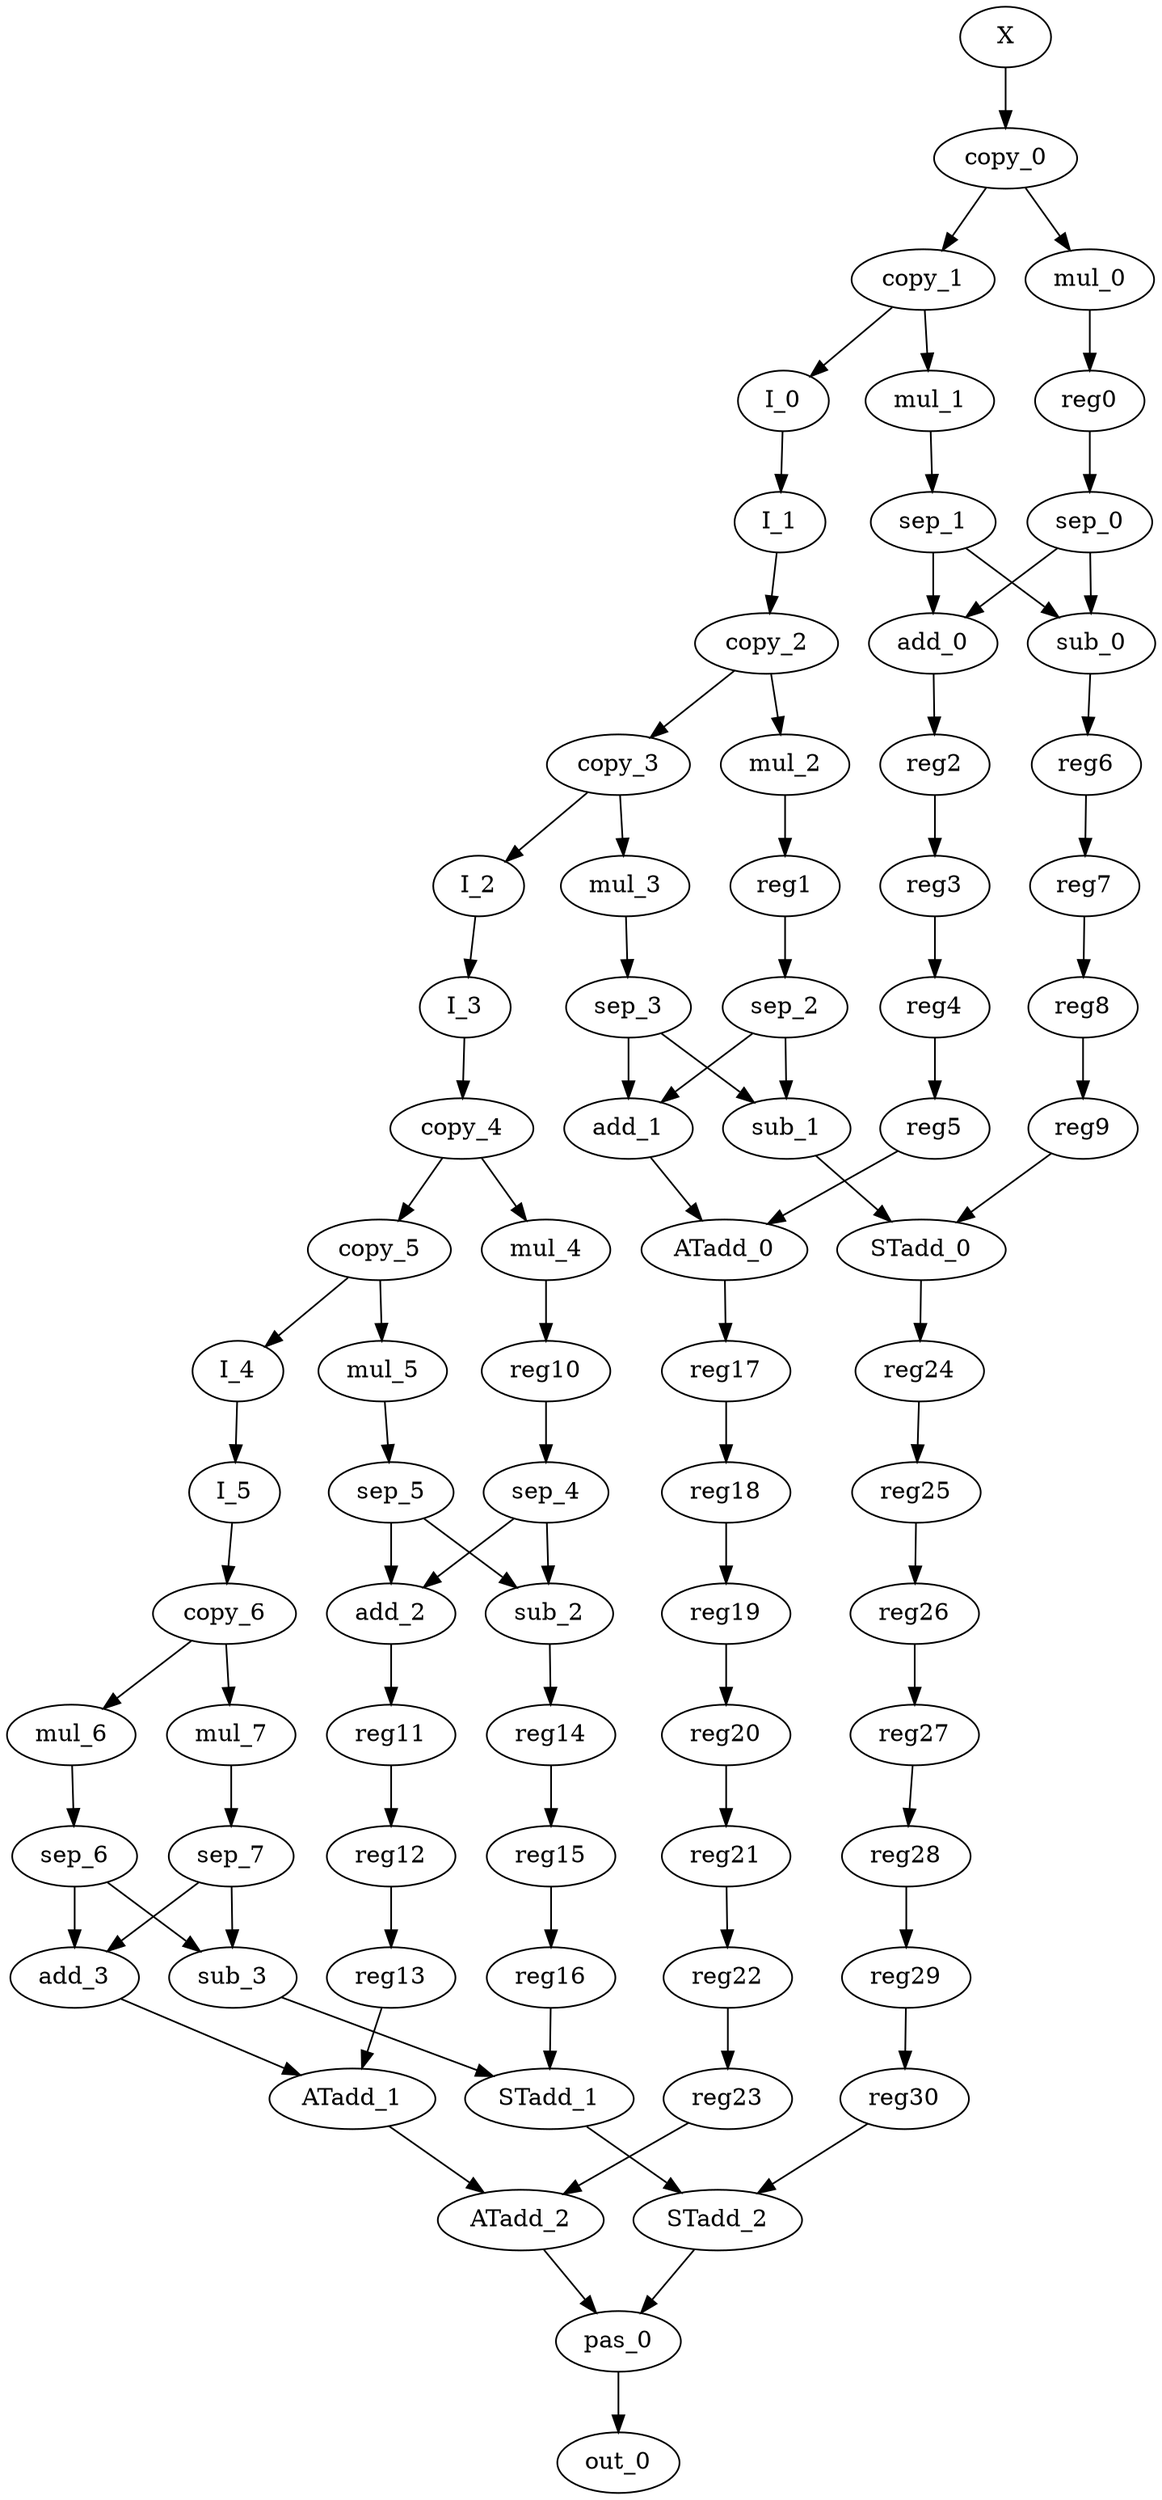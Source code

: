 digraph "Cplx8" {
sub_1 [label=sub_1];
ATadd_2 [label=ATadd_2];
copy_2 [label=copy_2];
mul_1 [label=mul_1];
sub_3 [label=sub_3];
copy_6 [label=copy_6];
add_1 [label=add_1];
add_2 [label=add_2];
STadd_2 [label=STadd_2];
sep_6 [label=sep_6];
add_3 [label=add_3];
sep_3 [label=sep_3];
sep_4 [label=sep_4];
sep_2 [label=sep_2];
copy_5 [label=copy_5];
sep_0 [label=sep_0];
STadd_1 [label=STadd_1];
I_3 [label=I_3];
mul_5 [label=mul_5];
mul_6 [label=mul_6];
sep_7 [label=sep_7];
STadd_0 [label=STadd_0];
sep_1 [label=sep_1];
I_0 [label=I_0];
copy_1 [label=copy_1];
mul_0 [label=mul_0];
I_2 [label=I_2];
ATadd_0 [label=ATadd_0];
out_0 [label=out_0];
sep_5 [label=sep_5];
ATadd_1 [label=ATadd_1];
add_0 [label=add_0];
I_4 [label=I_4];
pas_0 [label=pas_0];
copy_0 [label=copy_0];
I_5 [label=I_5];
mul_7 [label=mul_7];
copy_3 [label=copy_3];
I_1 [label=I_1];
mul_4 [label=mul_4];
sub_0 [label=sub_0];
sub_2 [label=sub_2];
mul_2 [label=mul_2];
mul_3 [label=mul_3];
copy_4 [label=copy_4];
X [label=X];
reg24 [label=reg24];
reg25 [label=reg25];
reg26 [label=reg26];
reg27 [label=reg27];
reg28 [label=reg28];
reg29 [label=reg29];
reg30 [label=reg30];
reg1 [label=reg1];
reg11 [label=reg11];
reg12 [label=reg12];
reg13 [label=reg13];
reg6 [label=reg6];
reg7 [label=reg7];
reg8 [label=reg8];
reg9 [label=reg9];
reg17 [label=reg17];
reg18 [label=reg18];
reg19 [label=reg19];
reg20 [label=reg20];
reg21 [label=reg21];
reg22 [label=reg22];
reg23 [label=reg23];
reg2 [label=reg2];
reg3 [label=reg3];
reg4 [label=reg4];
reg5 [label=reg5];
reg0 [label=reg0];
reg14 [label=reg14];
reg15 [label=reg15];
reg16 [label=reg16];
reg10 [label=reg10];
sub_1 -> STadd_0  [key=0, name=46];
ATadd_2 -> pas_0  [key=0, name=47];
copy_2 -> copy_3  [key=0, name=57];
copy_2 -> mul_2  [key=0, name=59];
mul_1 -> sep_1  [key=0, name=42];
sub_3 -> STadd_1  [key=0, name=10];
copy_6 -> mul_6  [key=0, name=22];
copy_6 -> mul_7  [key=0, name=25];
add_1 -> ATadd_0  [key=0, name=20];
add_2 -> reg11  [key=0];
STadd_2 -> pas_0  [key=0, name=41];
sep_6 -> sub_3  [key=0, name=5];
sep_6 -> add_3  [key=0, name=54];
add_3 -> ATadd_1  [key=0, name=40];
sep_3 -> sub_1  [key=0, name=35];
sep_3 -> add_1  [key=0, name=56];
sep_4 -> add_2  [key=0, name=7];
sep_4 -> sub_2  [key=0, name=23];
sep_2 -> add_1  [key=0, name=1];
sep_2 -> sub_1  [key=0, name=43];
copy_5 -> mul_5  [key=0, name=29];
copy_5 -> I_4  [key=0, name=34];
sep_0 -> add_0  [key=0, name=24];
sep_0 -> sub_0  [key=0, name=39];
STadd_1 -> STadd_2  [key=0, name=33];
I_3 -> copy_4  [key=0, name=38];
mul_5 -> sep_5  [key=0, name=28];
mul_6 -> sep_6  [key=0, name=9];
sep_7 -> sub_3  [key=0, name=8];
sep_7 -> add_3  [key=0, name=53];
STadd_0 -> reg24  [key=0];
sep_1 -> add_0  [key=0, name=13];
sep_1 -> sub_0  [key=0, name=50];
I_0 -> I_1  [key=0, name=21];
copy_1 -> mul_1  [key=0, name=11];
copy_1 -> I_0  [key=0, name=18];
mul_0 -> reg0  [key=0];
I_2 -> I_3  [key=0, name=31];
ATadd_0 -> reg17  [key=0];
sep_5 -> sub_2  [key=0, name=27];
sep_5 -> add_2  [key=0, name=58];
ATadd_1 -> ATadd_2  [key=0, name=12];
add_0 -> reg2  [key=0];
I_4 -> I_5  [key=0, name=4];
pas_0 -> out_0  [key=0, name=6];
copy_0 -> copy_1  [key=0, name=14];
copy_0 -> mul_0  [key=0, name=49];
I_5 -> copy_6  [key=0, name=16];
mul_7 -> sep_7  [key=0, name=26];
copy_3 -> mul_3  [key=0, name=2];
copy_3 -> I_2  [key=0, name=15];
I_1 -> copy_2  [key=0, name=32];
mul_4 -> reg10  [key=0];
sub_0 -> reg6  [key=0];
sub_2 -> reg14  [key=0];
mul_2 -> reg1  [key=0];
mul_3 -> sep_3  [key=0, name=45];
copy_4 -> copy_5  [key=0, name=30];
copy_4 -> mul_4  [key=0, name=37];
X -> copy_0  [key=0, name=55];
reg24 -> reg25  [key=0];
reg25 -> reg26  [key=0];
reg26 -> reg27  [key=0];
reg27 -> reg28  [key=0];
reg28 -> reg29  [key=0];
reg29 -> reg30  [key=0];
reg30 -> STadd_2  [key=0, name=0];
reg1 -> sep_2  [key=0, name=3];
reg11 -> reg12  [key=0];
reg12 -> reg13  [key=0];
reg13 -> ATadd_1  [key=0, name=17];
reg6 -> reg7  [key=0];
reg7 -> reg8  [key=0];
reg8 -> reg9  [key=0];
reg9 -> STadd_0  [key=0, name=19];
reg17 -> reg18  [key=0];
reg18 -> reg19  [key=0];
reg19 -> reg20  [key=0];
reg20 -> reg21  [key=0];
reg21 -> reg22  [key=0];
reg22 -> reg23  [key=0];
reg23 -> ATadd_2  [key=0, name=36];
reg2 -> reg3  [key=0];
reg3 -> reg4  [key=0];
reg4 -> reg5  [key=0];
reg5 -> ATadd_0  [key=0, name=44];
reg0 -> sep_0  [key=0, name=48];
reg14 -> reg15  [key=0];
reg15 -> reg16  [key=0];
reg16 -> STadd_1  [key=0, name=51];
reg10 -> sep_4  [key=0, name=52];
}
